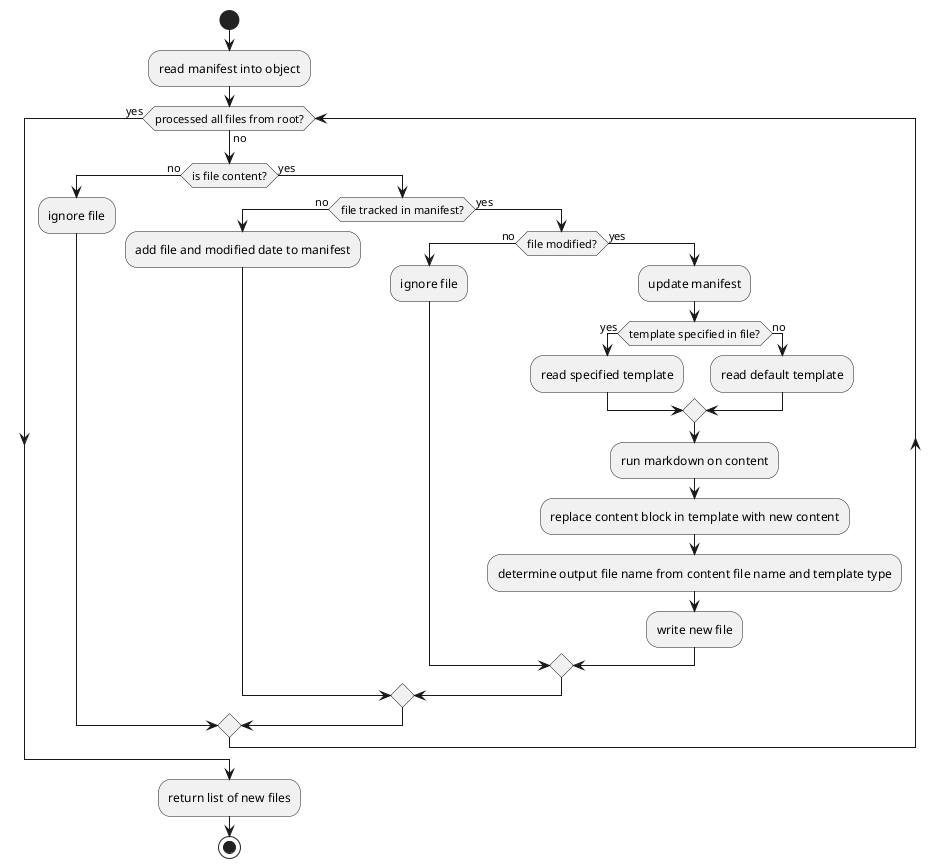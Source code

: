 'Main Flow'
@startuml
start
:read manifest into object;
while (processed all files from root?) is (no)
	if (is file content?) then (no)
		:ignore file;
	else (yes)
		if (file tracked in manifest?) then (no)
			:add file and modified date to manifest;
		else (yes)
			if (file modified?) then (no)
				:ignore file;
			else (yes)
				:update manifest;
				if (template specified in file?) then (yes)
					:read specified template;
				else (no)
					:read default template;
				endif
				:run markdown on content;
				:replace content block in template with new content;
				:determine output file name from content file name and template type;
				:write new file;
			endif
		endif
	endif
endwhile (yes)
:return list of new files;
stop
@enduml
